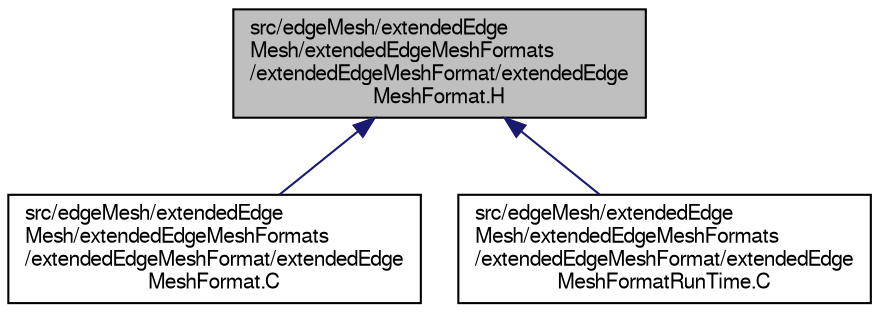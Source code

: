 digraph "src/edgeMesh/extendedEdgeMesh/extendedEdgeMeshFormats/extendedEdgeMeshFormat/extendedEdgeMeshFormat.H"
{
  bgcolor="transparent";
  edge [fontname="FreeSans",fontsize="10",labelfontname="FreeSans",labelfontsize="10"];
  node [fontname="FreeSans",fontsize="10",shape=record];
  Node174 [label="src/edgeMesh/extendedEdge\lMesh/extendedEdgeMeshFormats\l/extendedEdgeMeshFormat/extendedEdge\lMeshFormat.H",height=0.2,width=0.4,color="black", fillcolor="grey75", style="filled", fontcolor="black"];
  Node174 -> Node175 [dir="back",color="midnightblue",fontsize="10",style="solid",fontname="FreeSans"];
  Node175 [label="src/edgeMesh/extendedEdge\lMesh/extendedEdgeMeshFormats\l/extendedEdgeMeshFormat/extendedEdge\lMeshFormat.C",height=0.2,width=0.4,color="black",URL="$a00971.html"];
  Node174 -> Node176 [dir="back",color="midnightblue",fontsize="10",style="solid",fontname="FreeSans"];
  Node176 [label="src/edgeMesh/extendedEdge\lMesh/extendedEdgeMeshFormats\l/extendedEdgeMeshFormat/extendedEdge\lMeshFormatRunTime.C",height=0.2,width=0.4,color="black",URL="$a00977.html"];
}
